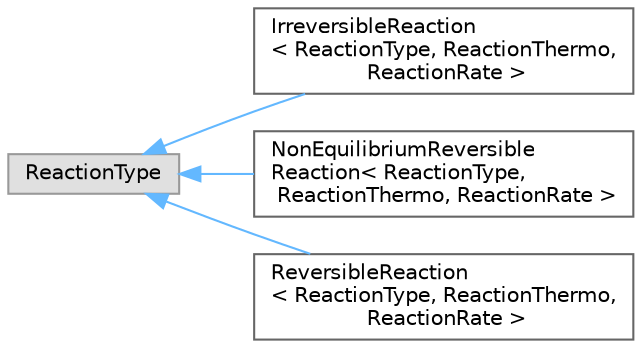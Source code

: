 digraph "Graphical Class Hierarchy"
{
 // LATEX_PDF_SIZE
  bgcolor="transparent";
  edge [fontname=Helvetica,fontsize=10,labelfontname=Helvetica,labelfontsize=10];
  node [fontname=Helvetica,fontsize=10,shape=box,height=0.2,width=0.4];
  rankdir="LR";
  Node0 [id="Node000000",label="ReactionType",height=0.2,width=0.4,color="grey60", fillcolor="#E0E0E0", style="filled",tooltip=" "];
  Node0 -> Node1 [id="edge5245_Node000000_Node000001",dir="back",color="steelblue1",style="solid",tooltip=" "];
  Node1 [id="Node000001",label="IrreversibleReaction\l\< ReactionType, ReactionThermo,\l ReactionRate \>",height=0.2,width=0.4,color="grey40", fillcolor="white", style="filled",URL="$classFoam_1_1IrreversibleReaction.html",tooltip="Simple extension of Reaction to handle reversible reactions using equilibrium thermodynamics."];
  Node0 -> Node2 [id="edge5246_Node000000_Node000002",dir="back",color="steelblue1",style="solid",tooltip=" "];
  Node2 [id="Node000002",label="NonEquilibriumReversible\lReaction\< ReactionType,\l ReactionThermo, ReactionRate \>",height=0.2,width=0.4,color="grey40", fillcolor="white", style="filled",URL="$classFoam_1_1NonEquilibriumReversibleReaction.html",tooltip="Simple extension of Reaction to handle reversible reactions using equilibrium thermodynamics."];
  Node0 -> Node3 [id="edge5247_Node000000_Node000003",dir="back",color="steelblue1",style="solid",tooltip=" "];
  Node3 [id="Node000003",label="ReversibleReaction\l\< ReactionType, ReactionThermo,\l ReactionRate \>",height=0.2,width=0.4,color="grey40", fillcolor="white", style="filled",URL="$classFoam_1_1ReversibleReaction.html",tooltip="Simple extension of Reaction to handle reversible reactions using equilibrium thermodynamics."];
}
